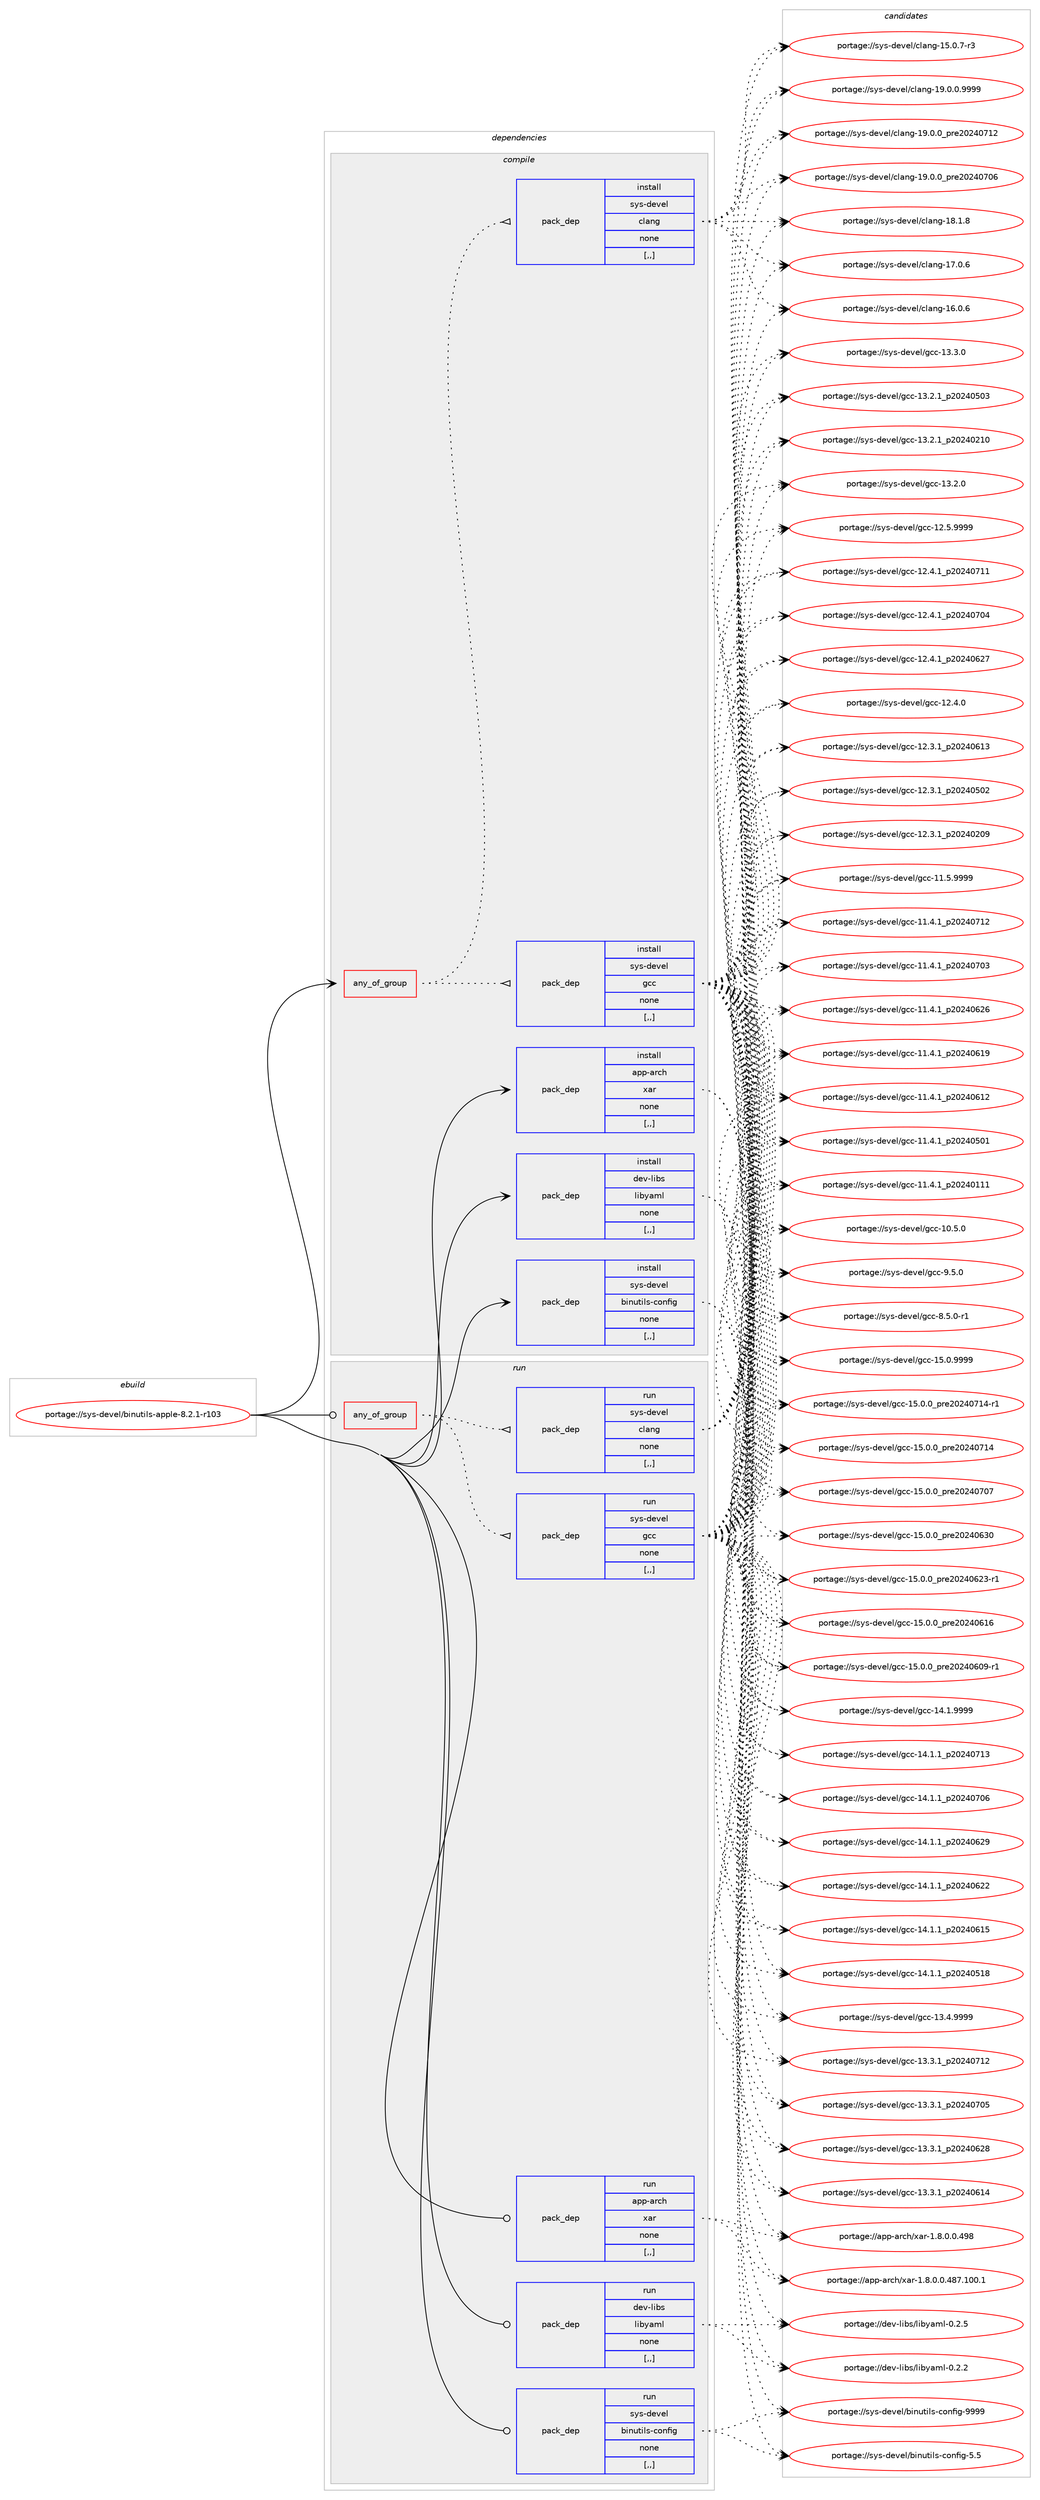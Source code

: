 digraph prolog {

# *************
# Graph options
# *************

newrank=true;
concentrate=true;
compound=true;
graph [rankdir=LR,fontname=Helvetica,fontsize=10,ranksep=1.5];#, ranksep=2.5, nodesep=0.2];
edge  [arrowhead=vee];
node  [fontname=Helvetica,fontsize=10];

# **********
# The ebuild
# **********

subgraph cluster_leftcol {
color=gray;
rank=same;
label=<<i>ebuild</i>>;
id [label="portage://sys-devel/binutils-apple-8.2.1-r103", color=red, width=4, href="../sys-devel/binutils-apple-8.2.1-r103.svg"];
}

# ****************
# The dependencies
# ****************

subgraph cluster_midcol {
color=gray;
label=<<i>dependencies</i>>;
subgraph cluster_compile {
fillcolor="#eeeeee";
style=filled;
label=<<i>compile</i>>;
subgraph any2722 {
dependency429302 [label=<<TABLE BORDER="0" CELLBORDER="1" CELLSPACING="0" CELLPADDING="4"><TR><TD CELLPADDING="10">any_of_group</TD></TR></TABLE>>, shape=none, color=red];subgraph pack312232 {
dependency429303 [label=<<TABLE BORDER="0" CELLBORDER="1" CELLSPACING="0" CELLPADDING="4" WIDTH="220"><TR><TD ROWSPAN="6" CELLPADDING="30">pack_dep</TD></TR><TR><TD WIDTH="110">install</TD></TR><TR><TD>sys-devel</TD></TR><TR><TD>gcc</TD></TR><TR><TD>none</TD></TR><TR><TD>[,,]</TD></TR></TABLE>>, shape=none, color=blue];
}
dependency429302:e -> dependency429303:w [weight=20,style="dotted",arrowhead="oinv"];
subgraph pack312233 {
dependency429304 [label=<<TABLE BORDER="0" CELLBORDER="1" CELLSPACING="0" CELLPADDING="4" WIDTH="220"><TR><TD ROWSPAN="6" CELLPADDING="30">pack_dep</TD></TR><TR><TD WIDTH="110">install</TD></TR><TR><TD>sys-devel</TD></TR><TR><TD>clang</TD></TR><TR><TD>none</TD></TR><TR><TD>[,,]</TD></TR></TABLE>>, shape=none, color=blue];
}
dependency429302:e -> dependency429304:w [weight=20,style="dotted",arrowhead="oinv"];
}
id:e -> dependency429302:w [weight=20,style="solid",arrowhead="vee"];
subgraph pack312234 {
dependency429305 [label=<<TABLE BORDER="0" CELLBORDER="1" CELLSPACING="0" CELLPADDING="4" WIDTH="220"><TR><TD ROWSPAN="6" CELLPADDING="30">pack_dep</TD></TR><TR><TD WIDTH="110">install</TD></TR><TR><TD>app-arch</TD></TR><TR><TD>xar</TD></TR><TR><TD>none</TD></TR><TR><TD>[,,]</TD></TR></TABLE>>, shape=none, color=blue];
}
id:e -> dependency429305:w [weight=20,style="solid",arrowhead="vee"];
subgraph pack312235 {
dependency429306 [label=<<TABLE BORDER="0" CELLBORDER="1" CELLSPACING="0" CELLPADDING="4" WIDTH="220"><TR><TD ROWSPAN="6" CELLPADDING="30">pack_dep</TD></TR><TR><TD WIDTH="110">install</TD></TR><TR><TD>dev-libs</TD></TR><TR><TD>libyaml</TD></TR><TR><TD>none</TD></TR><TR><TD>[,,]</TD></TR></TABLE>>, shape=none, color=blue];
}
id:e -> dependency429306:w [weight=20,style="solid",arrowhead="vee"];
subgraph pack312236 {
dependency429307 [label=<<TABLE BORDER="0" CELLBORDER="1" CELLSPACING="0" CELLPADDING="4" WIDTH="220"><TR><TD ROWSPAN="6" CELLPADDING="30">pack_dep</TD></TR><TR><TD WIDTH="110">install</TD></TR><TR><TD>sys-devel</TD></TR><TR><TD>binutils-config</TD></TR><TR><TD>none</TD></TR><TR><TD>[,,]</TD></TR></TABLE>>, shape=none, color=blue];
}
id:e -> dependency429307:w [weight=20,style="solid",arrowhead="vee"];
}
subgraph cluster_compileandrun {
fillcolor="#eeeeee";
style=filled;
label=<<i>compile and run</i>>;
}
subgraph cluster_run {
fillcolor="#eeeeee";
style=filled;
label=<<i>run</i>>;
subgraph any2723 {
dependency429308 [label=<<TABLE BORDER="0" CELLBORDER="1" CELLSPACING="0" CELLPADDING="4"><TR><TD CELLPADDING="10">any_of_group</TD></TR></TABLE>>, shape=none, color=red];subgraph pack312237 {
dependency429309 [label=<<TABLE BORDER="0" CELLBORDER="1" CELLSPACING="0" CELLPADDING="4" WIDTH="220"><TR><TD ROWSPAN="6" CELLPADDING="30">pack_dep</TD></TR><TR><TD WIDTH="110">run</TD></TR><TR><TD>sys-devel</TD></TR><TR><TD>gcc</TD></TR><TR><TD>none</TD></TR><TR><TD>[,,]</TD></TR></TABLE>>, shape=none, color=blue];
}
dependency429308:e -> dependency429309:w [weight=20,style="dotted",arrowhead="oinv"];
subgraph pack312238 {
dependency429310 [label=<<TABLE BORDER="0" CELLBORDER="1" CELLSPACING="0" CELLPADDING="4" WIDTH="220"><TR><TD ROWSPAN="6" CELLPADDING="30">pack_dep</TD></TR><TR><TD WIDTH="110">run</TD></TR><TR><TD>sys-devel</TD></TR><TR><TD>clang</TD></TR><TR><TD>none</TD></TR><TR><TD>[,,]</TD></TR></TABLE>>, shape=none, color=blue];
}
dependency429308:e -> dependency429310:w [weight=20,style="dotted",arrowhead="oinv"];
}
id:e -> dependency429308:w [weight=20,style="solid",arrowhead="odot"];
subgraph pack312239 {
dependency429311 [label=<<TABLE BORDER="0" CELLBORDER="1" CELLSPACING="0" CELLPADDING="4" WIDTH="220"><TR><TD ROWSPAN="6" CELLPADDING="30">pack_dep</TD></TR><TR><TD WIDTH="110">run</TD></TR><TR><TD>app-arch</TD></TR><TR><TD>xar</TD></TR><TR><TD>none</TD></TR><TR><TD>[,,]</TD></TR></TABLE>>, shape=none, color=blue];
}
id:e -> dependency429311:w [weight=20,style="solid",arrowhead="odot"];
subgraph pack312240 {
dependency429312 [label=<<TABLE BORDER="0" CELLBORDER="1" CELLSPACING="0" CELLPADDING="4" WIDTH="220"><TR><TD ROWSPAN="6" CELLPADDING="30">pack_dep</TD></TR><TR><TD WIDTH="110">run</TD></TR><TR><TD>dev-libs</TD></TR><TR><TD>libyaml</TD></TR><TR><TD>none</TD></TR><TR><TD>[,,]</TD></TR></TABLE>>, shape=none, color=blue];
}
id:e -> dependency429312:w [weight=20,style="solid",arrowhead="odot"];
subgraph pack312241 {
dependency429313 [label=<<TABLE BORDER="0" CELLBORDER="1" CELLSPACING="0" CELLPADDING="4" WIDTH="220"><TR><TD ROWSPAN="6" CELLPADDING="30">pack_dep</TD></TR><TR><TD WIDTH="110">run</TD></TR><TR><TD>sys-devel</TD></TR><TR><TD>binutils-config</TD></TR><TR><TD>none</TD></TR><TR><TD>[,,]</TD></TR></TABLE>>, shape=none, color=blue];
}
id:e -> dependency429313:w [weight=20,style="solid",arrowhead="odot"];
}
}

# **************
# The candidates
# **************

subgraph cluster_choices {
rank=same;
color=gray;
label=<<i>candidates</i>>;

subgraph choice312232 {
color=black;
nodesep=1;
choice1151211154510010111810110847103999945495346484657575757 [label="portage://sys-devel/gcc-15.0.9999", color=red, width=4,href="../sys-devel/gcc-15.0.9999.svg"];
choice11512111545100101118101108471039999454953464846489511211410150485052485549524511449 [label="portage://sys-devel/gcc-15.0.0_pre20240714-r1", color=red, width=4,href="../sys-devel/gcc-15.0.0_pre20240714-r1.svg"];
choice1151211154510010111810110847103999945495346484648951121141015048505248554952 [label="portage://sys-devel/gcc-15.0.0_pre20240714", color=red, width=4,href="../sys-devel/gcc-15.0.0_pre20240714.svg"];
choice1151211154510010111810110847103999945495346484648951121141015048505248554855 [label="portage://sys-devel/gcc-15.0.0_pre20240707", color=red, width=4,href="../sys-devel/gcc-15.0.0_pre20240707.svg"];
choice1151211154510010111810110847103999945495346484648951121141015048505248545148 [label="portage://sys-devel/gcc-15.0.0_pre20240630", color=red, width=4,href="../sys-devel/gcc-15.0.0_pre20240630.svg"];
choice11512111545100101118101108471039999454953464846489511211410150485052485450514511449 [label="portage://sys-devel/gcc-15.0.0_pre20240623-r1", color=red, width=4,href="../sys-devel/gcc-15.0.0_pre20240623-r1.svg"];
choice1151211154510010111810110847103999945495346484648951121141015048505248544954 [label="portage://sys-devel/gcc-15.0.0_pre20240616", color=red, width=4,href="../sys-devel/gcc-15.0.0_pre20240616.svg"];
choice11512111545100101118101108471039999454953464846489511211410150485052485448574511449 [label="portage://sys-devel/gcc-15.0.0_pre20240609-r1", color=red, width=4,href="../sys-devel/gcc-15.0.0_pre20240609-r1.svg"];
choice1151211154510010111810110847103999945495246494657575757 [label="portage://sys-devel/gcc-14.1.9999", color=red, width=4,href="../sys-devel/gcc-14.1.9999.svg"];
choice1151211154510010111810110847103999945495246494649951125048505248554951 [label="portage://sys-devel/gcc-14.1.1_p20240713", color=red, width=4,href="../sys-devel/gcc-14.1.1_p20240713.svg"];
choice1151211154510010111810110847103999945495246494649951125048505248554854 [label="portage://sys-devel/gcc-14.1.1_p20240706", color=red, width=4,href="../sys-devel/gcc-14.1.1_p20240706.svg"];
choice1151211154510010111810110847103999945495246494649951125048505248545057 [label="portage://sys-devel/gcc-14.1.1_p20240629", color=red, width=4,href="../sys-devel/gcc-14.1.1_p20240629.svg"];
choice1151211154510010111810110847103999945495246494649951125048505248545050 [label="portage://sys-devel/gcc-14.1.1_p20240622", color=red, width=4,href="../sys-devel/gcc-14.1.1_p20240622.svg"];
choice1151211154510010111810110847103999945495246494649951125048505248544953 [label="portage://sys-devel/gcc-14.1.1_p20240615", color=red, width=4,href="../sys-devel/gcc-14.1.1_p20240615.svg"];
choice1151211154510010111810110847103999945495246494649951125048505248534956 [label="portage://sys-devel/gcc-14.1.1_p20240518", color=red, width=4,href="../sys-devel/gcc-14.1.1_p20240518.svg"];
choice1151211154510010111810110847103999945495146524657575757 [label="portage://sys-devel/gcc-13.4.9999", color=red, width=4,href="../sys-devel/gcc-13.4.9999.svg"];
choice1151211154510010111810110847103999945495146514649951125048505248554950 [label="portage://sys-devel/gcc-13.3.1_p20240712", color=red, width=4,href="../sys-devel/gcc-13.3.1_p20240712.svg"];
choice1151211154510010111810110847103999945495146514649951125048505248554853 [label="portage://sys-devel/gcc-13.3.1_p20240705", color=red, width=4,href="../sys-devel/gcc-13.3.1_p20240705.svg"];
choice1151211154510010111810110847103999945495146514649951125048505248545056 [label="portage://sys-devel/gcc-13.3.1_p20240628", color=red, width=4,href="../sys-devel/gcc-13.3.1_p20240628.svg"];
choice1151211154510010111810110847103999945495146514649951125048505248544952 [label="portage://sys-devel/gcc-13.3.1_p20240614", color=red, width=4,href="../sys-devel/gcc-13.3.1_p20240614.svg"];
choice1151211154510010111810110847103999945495146514648 [label="portage://sys-devel/gcc-13.3.0", color=red, width=4,href="../sys-devel/gcc-13.3.0.svg"];
choice1151211154510010111810110847103999945495146504649951125048505248534851 [label="portage://sys-devel/gcc-13.2.1_p20240503", color=red, width=4,href="../sys-devel/gcc-13.2.1_p20240503.svg"];
choice1151211154510010111810110847103999945495146504649951125048505248504948 [label="portage://sys-devel/gcc-13.2.1_p20240210", color=red, width=4,href="../sys-devel/gcc-13.2.1_p20240210.svg"];
choice1151211154510010111810110847103999945495146504648 [label="portage://sys-devel/gcc-13.2.0", color=red, width=4,href="../sys-devel/gcc-13.2.0.svg"];
choice1151211154510010111810110847103999945495046534657575757 [label="portage://sys-devel/gcc-12.5.9999", color=red, width=4,href="../sys-devel/gcc-12.5.9999.svg"];
choice1151211154510010111810110847103999945495046524649951125048505248554949 [label="portage://sys-devel/gcc-12.4.1_p20240711", color=red, width=4,href="../sys-devel/gcc-12.4.1_p20240711.svg"];
choice1151211154510010111810110847103999945495046524649951125048505248554852 [label="portage://sys-devel/gcc-12.4.1_p20240704", color=red, width=4,href="../sys-devel/gcc-12.4.1_p20240704.svg"];
choice1151211154510010111810110847103999945495046524649951125048505248545055 [label="portage://sys-devel/gcc-12.4.1_p20240627", color=red, width=4,href="../sys-devel/gcc-12.4.1_p20240627.svg"];
choice1151211154510010111810110847103999945495046524648 [label="portage://sys-devel/gcc-12.4.0", color=red, width=4,href="../sys-devel/gcc-12.4.0.svg"];
choice1151211154510010111810110847103999945495046514649951125048505248544951 [label="portage://sys-devel/gcc-12.3.1_p20240613", color=red, width=4,href="../sys-devel/gcc-12.3.1_p20240613.svg"];
choice1151211154510010111810110847103999945495046514649951125048505248534850 [label="portage://sys-devel/gcc-12.3.1_p20240502", color=red, width=4,href="../sys-devel/gcc-12.3.1_p20240502.svg"];
choice1151211154510010111810110847103999945495046514649951125048505248504857 [label="portage://sys-devel/gcc-12.3.1_p20240209", color=red, width=4,href="../sys-devel/gcc-12.3.1_p20240209.svg"];
choice1151211154510010111810110847103999945494946534657575757 [label="portage://sys-devel/gcc-11.5.9999", color=red, width=4,href="../sys-devel/gcc-11.5.9999.svg"];
choice1151211154510010111810110847103999945494946524649951125048505248554950 [label="portage://sys-devel/gcc-11.4.1_p20240712", color=red, width=4,href="../sys-devel/gcc-11.4.1_p20240712.svg"];
choice1151211154510010111810110847103999945494946524649951125048505248554851 [label="portage://sys-devel/gcc-11.4.1_p20240703", color=red, width=4,href="../sys-devel/gcc-11.4.1_p20240703.svg"];
choice1151211154510010111810110847103999945494946524649951125048505248545054 [label="portage://sys-devel/gcc-11.4.1_p20240626", color=red, width=4,href="../sys-devel/gcc-11.4.1_p20240626.svg"];
choice1151211154510010111810110847103999945494946524649951125048505248544957 [label="portage://sys-devel/gcc-11.4.1_p20240619", color=red, width=4,href="../sys-devel/gcc-11.4.1_p20240619.svg"];
choice1151211154510010111810110847103999945494946524649951125048505248544950 [label="portage://sys-devel/gcc-11.4.1_p20240612", color=red, width=4,href="../sys-devel/gcc-11.4.1_p20240612.svg"];
choice1151211154510010111810110847103999945494946524649951125048505248534849 [label="portage://sys-devel/gcc-11.4.1_p20240501", color=red, width=4,href="../sys-devel/gcc-11.4.1_p20240501.svg"];
choice1151211154510010111810110847103999945494946524649951125048505248494949 [label="portage://sys-devel/gcc-11.4.1_p20240111", color=red, width=4,href="../sys-devel/gcc-11.4.1_p20240111.svg"];
choice1151211154510010111810110847103999945494846534648 [label="portage://sys-devel/gcc-10.5.0", color=red, width=4,href="../sys-devel/gcc-10.5.0.svg"];
choice11512111545100101118101108471039999455746534648 [label="portage://sys-devel/gcc-9.5.0", color=red, width=4,href="../sys-devel/gcc-9.5.0.svg"];
choice115121115451001011181011084710399994556465346484511449 [label="portage://sys-devel/gcc-8.5.0-r1", color=red, width=4,href="../sys-devel/gcc-8.5.0-r1.svg"];
dependency429303:e -> choice1151211154510010111810110847103999945495346484657575757:w [style=dotted,weight="100"];
dependency429303:e -> choice11512111545100101118101108471039999454953464846489511211410150485052485549524511449:w [style=dotted,weight="100"];
dependency429303:e -> choice1151211154510010111810110847103999945495346484648951121141015048505248554952:w [style=dotted,weight="100"];
dependency429303:e -> choice1151211154510010111810110847103999945495346484648951121141015048505248554855:w [style=dotted,weight="100"];
dependency429303:e -> choice1151211154510010111810110847103999945495346484648951121141015048505248545148:w [style=dotted,weight="100"];
dependency429303:e -> choice11512111545100101118101108471039999454953464846489511211410150485052485450514511449:w [style=dotted,weight="100"];
dependency429303:e -> choice1151211154510010111810110847103999945495346484648951121141015048505248544954:w [style=dotted,weight="100"];
dependency429303:e -> choice11512111545100101118101108471039999454953464846489511211410150485052485448574511449:w [style=dotted,weight="100"];
dependency429303:e -> choice1151211154510010111810110847103999945495246494657575757:w [style=dotted,weight="100"];
dependency429303:e -> choice1151211154510010111810110847103999945495246494649951125048505248554951:w [style=dotted,weight="100"];
dependency429303:e -> choice1151211154510010111810110847103999945495246494649951125048505248554854:w [style=dotted,weight="100"];
dependency429303:e -> choice1151211154510010111810110847103999945495246494649951125048505248545057:w [style=dotted,weight="100"];
dependency429303:e -> choice1151211154510010111810110847103999945495246494649951125048505248545050:w [style=dotted,weight="100"];
dependency429303:e -> choice1151211154510010111810110847103999945495246494649951125048505248544953:w [style=dotted,weight="100"];
dependency429303:e -> choice1151211154510010111810110847103999945495246494649951125048505248534956:w [style=dotted,weight="100"];
dependency429303:e -> choice1151211154510010111810110847103999945495146524657575757:w [style=dotted,weight="100"];
dependency429303:e -> choice1151211154510010111810110847103999945495146514649951125048505248554950:w [style=dotted,weight="100"];
dependency429303:e -> choice1151211154510010111810110847103999945495146514649951125048505248554853:w [style=dotted,weight="100"];
dependency429303:e -> choice1151211154510010111810110847103999945495146514649951125048505248545056:w [style=dotted,weight="100"];
dependency429303:e -> choice1151211154510010111810110847103999945495146514649951125048505248544952:w [style=dotted,weight="100"];
dependency429303:e -> choice1151211154510010111810110847103999945495146514648:w [style=dotted,weight="100"];
dependency429303:e -> choice1151211154510010111810110847103999945495146504649951125048505248534851:w [style=dotted,weight="100"];
dependency429303:e -> choice1151211154510010111810110847103999945495146504649951125048505248504948:w [style=dotted,weight="100"];
dependency429303:e -> choice1151211154510010111810110847103999945495146504648:w [style=dotted,weight="100"];
dependency429303:e -> choice1151211154510010111810110847103999945495046534657575757:w [style=dotted,weight="100"];
dependency429303:e -> choice1151211154510010111810110847103999945495046524649951125048505248554949:w [style=dotted,weight="100"];
dependency429303:e -> choice1151211154510010111810110847103999945495046524649951125048505248554852:w [style=dotted,weight="100"];
dependency429303:e -> choice1151211154510010111810110847103999945495046524649951125048505248545055:w [style=dotted,weight="100"];
dependency429303:e -> choice1151211154510010111810110847103999945495046524648:w [style=dotted,weight="100"];
dependency429303:e -> choice1151211154510010111810110847103999945495046514649951125048505248544951:w [style=dotted,weight="100"];
dependency429303:e -> choice1151211154510010111810110847103999945495046514649951125048505248534850:w [style=dotted,weight="100"];
dependency429303:e -> choice1151211154510010111810110847103999945495046514649951125048505248504857:w [style=dotted,weight="100"];
dependency429303:e -> choice1151211154510010111810110847103999945494946534657575757:w [style=dotted,weight="100"];
dependency429303:e -> choice1151211154510010111810110847103999945494946524649951125048505248554950:w [style=dotted,weight="100"];
dependency429303:e -> choice1151211154510010111810110847103999945494946524649951125048505248554851:w [style=dotted,weight="100"];
dependency429303:e -> choice1151211154510010111810110847103999945494946524649951125048505248545054:w [style=dotted,weight="100"];
dependency429303:e -> choice1151211154510010111810110847103999945494946524649951125048505248544957:w [style=dotted,weight="100"];
dependency429303:e -> choice1151211154510010111810110847103999945494946524649951125048505248544950:w [style=dotted,weight="100"];
dependency429303:e -> choice1151211154510010111810110847103999945494946524649951125048505248534849:w [style=dotted,weight="100"];
dependency429303:e -> choice1151211154510010111810110847103999945494946524649951125048505248494949:w [style=dotted,weight="100"];
dependency429303:e -> choice1151211154510010111810110847103999945494846534648:w [style=dotted,weight="100"];
dependency429303:e -> choice11512111545100101118101108471039999455746534648:w [style=dotted,weight="100"];
dependency429303:e -> choice115121115451001011181011084710399994556465346484511449:w [style=dotted,weight="100"];
}
subgraph choice312233 {
color=black;
nodesep=1;
choice11512111545100101118101108479910897110103454957464846484657575757 [label="portage://sys-devel/clang-19.0.0.9999", color=red, width=4,href="../sys-devel/clang-19.0.0.9999.svg"];
choice1151211154510010111810110847991089711010345495746484648951121141015048505248554950 [label="portage://sys-devel/clang-19.0.0_pre20240712", color=red, width=4,href="../sys-devel/clang-19.0.0_pre20240712.svg"];
choice1151211154510010111810110847991089711010345495746484648951121141015048505248554854 [label="portage://sys-devel/clang-19.0.0_pre20240706", color=red, width=4,href="../sys-devel/clang-19.0.0_pre20240706.svg"];
choice1151211154510010111810110847991089711010345495646494656 [label="portage://sys-devel/clang-18.1.8", color=red, width=4,href="../sys-devel/clang-18.1.8.svg"];
choice1151211154510010111810110847991089711010345495546484654 [label="portage://sys-devel/clang-17.0.6", color=red, width=4,href="../sys-devel/clang-17.0.6.svg"];
choice1151211154510010111810110847991089711010345495446484654 [label="portage://sys-devel/clang-16.0.6", color=red, width=4,href="../sys-devel/clang-16.0.6.svg"];
choice11512111545100101118101108479910897110103454953464846554511451 [label="portage://sys-devel/clang-15.0.7-r3", color=red, width=4,href="../sys-devel/clang-15.0.7-r3.svg"];
dependency429304:e -> choice11512111545100101118101108479910897110103454957464846484657575757:w [style=dotted,weight="100"];
dependency429304:e -> choice1151211154510010111810110847991089711010345495746484648951121141015048505248554950:w [style=dotted,weight="100"];
dependency429304:e -> choice1151211154510010111810110847991089711010345495746484648951121141015048505248554854:w [style=dotted,weight="100"];
dependency429304:e -> choice1151211154510010111810110847991089711010345495646494656:w [style=dotted,weight="100"];
dependency429304:e -> choice1151211154510010111810110847991089711010345495546484654:w [style=dotted,weight="100"];
dependency429304:e -> choice1151211154510010111810110847991089711010345495446484654:w [style=dotted,weight="100"];
dependency429304:e -> choice11512111545100101118101108479910897110103454953464846554511451:w [style=dotted,weight="100"];
}
subgraph choice312234 {
color=black;
nodesep=1;
choice971121124597114991044712097114454946564648464846525756 [label="portage://app-arch/xar-1.8.0.0.498", color=red, width=4,href="../app-arch/xar-1.8.0.0.498.svg"];
choice971121124597114991044712097114454946564648464846525655464948484649 [label="portage://app-arch/xar-1.8.0.0.487.100.1", color=red, width=4,href="../app-arch/xar-1.8.0.0.487.100.1.svg"];
dependency429305:e -> choice971121124597114991044712097114454946564648464846525756:w [style=dotted,weight="100"];
dependency429305:e -> choice971121124597114991044712097114454946564648464846525655464948484649:w [style=dotted,weight="100"];
}
subgraph choice312235 {
color=black;
nodesep=1;
choice1001011184510810598115471081059812197109108454846504653 [label="portage://dev-libs/libyaml-0.2.5", color=red, width=4,href="../dev-libs/libyaml-0.2.5.svg"];
choice1001011184510810598115471081059812197109108454846504650 [label="portage://dev-libs/libyaml-0.2.2", color=red, width=4,href="../dev-libs/libyaml-0.2.2.svg"];
dependency429306:e -> choice1001011184510810598115471081059812197109108454846504653:w [style=dotted,weight="100"];
dependency429306:e -> choice1001011184510810598115471081059812197109108454846504650:w [style=dotted,weight="100"];
}
subgraph choice312236 {
color=black;
nodesep=1;
choice11512111545100101118101108479810511011711610510811545991111101021051034557575757 [label="portage://sys-devel/binutils-config-9999", color=red, width=4,href="../sys-devel/binutils-config-9999.svg"];
choice115121115451001011181011084798105110117116105108115459911111010210510345534653 [label="portage://sys-devel/binutils-config-5.5", color=red, width=4,href="../sys-devel/binutils-config-5.5.svg"];
dependency429307:e -> choice11512111545100101118101108479810511011711610510811545991111101021051034557575757:w [style=dotted,weight="100"];
dependency429307:e -> choice115121115451001011181011084798105110117116105108115459911111010210510345534653:w [style=dotted,weight="100"];
}
subgraph choice312237 {
color=black;
nodesep=1;
choice1151211154510010111810110847103999945495346484657575757 [label="portage://sys-devel/gcc-15.0.9999", color=red, width=4,href="../sys-devel/gcc-15.0.9999.svg"];
choice11512111545100101118101108471039999454953464846489511211410150485052485549524511449 [label="portage://sys-devel/gcc-15.0.0_pre20240714-r1", color=red, width=4,href="../sys-devel/gcc-15.0.0_pre20240714-r1.svg"];
choice1151211154510010111810110847103999945495346484648951121141015048505248554952 [label="portage://sys-devel/gcc-15.0.0_pre20240714", color=red, width=4,href="../sys-devel/gcc-15.0.0_pre20240714.svg"];
choice1151211154510010111810110847103999945495346484648951121141015048505248554855 [label="portage://sys-devel/gcc-15.0.0_pre20240707", color=red, width=4,href="../sys-devel/gcc-15.0.0_pre20240707.svg"];
choice1151211154510010111810110847103999945495346484648951121141015048505248545148 [label="portage://sys-devel/gcc-15.0.0_pre20240630", color=red, width=4,href="../sys-devel/gcc-15.0.0_pre20240630.svg"];
choice11512111545100101118101108471039999454953464846489511211410150485052485450514511449 [label="portage://sys-devel/gcc-15.0.0_pre20240623-r1", color=red, width=4,href="../sys-devel/gcc-15.0.0_pre20240623-r1.svg"];
choice1151211154510010111810110847103999945495346484648951121141015048505248544954 [label="portage://sys-devel/gcc-15.0.0_pre20240616", color=red, width=4,href="../sys-devel/gcc-15.0.0_pre20240616.svg"];
choice11512111545100101118101108471039999454953464846489511211410150485052485448574511449 [label="portage://sys-devel/gcc-15.0.0_pre20240609-r1", color=red, width=4,href="../sys-devel/gcc-15.0.0_pre20240609-r1.svg"];
choice1151211154510010111810110847103999945495246494657575757 [label="portage://sys-devel/gcc-14.1.9999", color=red, width=4,href="../sys-devel/gcc-14.1.9999.svg"];
choice1151211154510010111810110847103999945495246494649951125048505248554951 [label="portage://sys-devel/gcc-14.1.1_p20240713", color=red, width=4,href="../sys-devel/gcc-14.1.1_p20240713.svg"];
choice1151211154510010111810110847103999945495246494649951125048505248554854 [label="portage://sys-devel/gcc-14.1.1_p20240706", color=red, width=4,href="../sys-devel/gcc-14.1.1_p20240706.svg"];
choice1151211154510010111810110847103999945495246494649951125048505248545057 [label="portage://sys-devel/gcc-14.1.1_p20240629", color=red, width=4,href="../sys-devel/gcc-14.1.1_p20240629.svg"];
choice1151211154510010111810110847103999945495246494649951125048505248545050 [label="portage://sys-devel/gcc-14.1.1_p20240622", color=red, width=4,href="../sys-devel/gcc-14.1.1_p20240622.svg"];
choice1151211154510010111810110847103999945495246494649951125048505248544953 [label="portage://sys-devel/gcc-14.1.1_p20240615", color=red, width=4,href="../sys-devel/gcc-14.1.1_p20240615.svg"];
choice1151211154510010111810110847103999945495246494649951125048505248534956 [label="portage://sys-devel/gcc-14.1.1_p20240518", color=red, width=4,href="../sys-devel/gcc-14.1.1_p20240518.svg"];
choice1151211154510010111810110847103999945495146524657575757 [label="portage://sys-devel/gcc-13.4.9999", color=red, width=4,href="../sys-devel/gcc-13.4.9999.svg"];
choice1151211154510010111810110847103999945495146514649951125048505248554950 [label="portage://sys-devel/gcc-13.3.1_p20240712", color=red, width=4,href="../sys-devel/gcc-13.3.1_p20240712.svg"];
choice1151211154510010111810110847103999945495146514649951125048505248554853 [label="portage://sys-devel/gcc-13.3.1_p20240705", color=red, width=4,href="../sys-devel/gcc-13.3.1_p20240705.svg"];
choice1151211154510010111810110847103999945495146514649951125048505248545056 [label="portage://sys-devel/gcc-13.3.1_p20240628", color=red, width=4,href="../sys-devel/gcc-13.3.1_p20240628.svg"];
choice1151211154510010111810110847103999945495146514649951125048505248544952 [label="portage://sys-devel/gcc-13.3.1_p20240614", color=red, width=4,href="../sys-devel/gcc-13.3.1_p20240614.svg"];
choice1151211154510010111810110847103999945495146514648 [label="portage://sys-devel/gcc-13.3.0", color=red, width=4,href="../sys-devel/gcc-13.3.0.svg"];
choice1151211154510010111810110847103999945495146504649951125048505248534851 [label="portage://sys-devel/gcc-13.2.1_p20240503", color=red, width=4,href="../sys-devel/gcc-13.2.1_p20240503.svg"];
choice1151211154510010111810110847103999945495146504649951125048505248504948 [label="portage://sys-devel/gcc-13.2.1_p20240210", color=red, width=4,href="../sys-devel/gcc-13.2.1_p20240210.svg"];
choice1151211154510010111810110847103999945495146504648 [label="portage://sys-devel/gcc-13.2.0", color=red, width=4,href="../sys-devel/gcc-13.2.0.svg"];
choice1151211154510010111810110847103999945495046534657575757 [label="portage://sys-devel/gcc-12.5.9999", color=red, width=4,href="../sys-devel/gcc-12.5.9999.svg"];
choice1151211154510010111810110847103999945495046524649951125048505248554949 [label="portage://sys-devel/gcc-12.4.1_p20240711", color=red, width=4,href="../sys-devel/gcc-12.4.1_p20240711.svg"];
choice1151211154510010111810110847103999945495046524649951125048505248554852 [label="portage://sys-devel/gcc-12.4.1_p20240704", color=red, width=4,href="../sys-devel/gcc-12.4.1_p20240704.svg"];
choice1151211154510010111810110847103999945495046524649951125048505248545055 [label="portage://sys-devel/gcc-12.4.1_p20240627", color=red, width=4,href="../sys-devel/gcc-12.4.1_p20240627.svg"];
choice1151211154510010111810110847103999945495046524648 [label="portage://sys-devel/gcc-12.4.0", color=red, width=4,href="../sys-devel/gcc-12.4.0.svg"];
choice1151211154510010111810110847103999945495046514649951125048505248544951 [label="portage://sys-devel/gcc-12.3.1_p20240613", color=red, width=4,href="../sys-devel/gcc-12.3.1_p20240613.svg"];
choice1151211154510010111810110847103999945495046514649951125048505248534850 [label="portage://sys-devel/gcc-12.3.1_p20240502", color=red, width=4,href="../sys-devel/gcc-12.3.1_p20240502.svg"];
choice1151211154510010111810110847103999945495046514649951125048505248504857 [label="portage://sys-devel/gcc-12.3.1_p20240209", color=red, width=4,href="../sys-devel/gcc-12.3.1_p20240209.svg"];
choice1151211154510010111810110847103999945494946534657575757 [label="portage://sys-devel/gcc-11.5.9999", color=red, width=4,href="../sys-devel/gcc-11.5.9999.svg"];
choice1151211154510010111810110847103999945494946524649951125048505248554950 [label="portage://sys-devel/gcc-11.4.1_p20240712", color=red, width=4,href="../sys-devel/gcc-11.4.1_p20240712.svg"];
choice1151211154510010111810110847103999945494946524649951125048505248554851 [label="portage://sys-devel/gcc-11.4.1_p20240703", color=red, width=4,href="../sys-devel/gcc-11.4.1_p20240703.svg"];
choice1151211154510010111810110847103999945494946524649951125048505248545054 [label="portage://sys-devel/gcc-11.4.1_p20240626", color=red, width=4,href="../sys-devel/gcc-11.4.1_p20240626.svg"];
choice1151211154510010111810110847103999945494946524649951125048505248544957 [label="portage://sys-devel/gcc-11.4.1_p20240619", color=red, width=4,href="../sys-devel/gcc-11.4.1_p20240619.svg"];
choice1151211154510010111810110847103999945494946524649951125048505248544950 [label="portage://sys-devel/gcc-11.4.1_p20240612", color=red, width=4,href="../sys-devel/gcc-11.4.1_p20240612.svg"];
choice1151211154510010111810110847103999945494946524649951125048505248534849 [label="portage://sys-devel/gcc-11.4.1_p20240501", color=red, width=4,href="../sys-devel/gcc-11.4.1_p20240501.svg"];
choice1151211154510010111810110847103999945494946524649951125048505248494949 [label="portage://sys-devel/gcc-11.4.1_p20240111", color=red, width=4,href="../sys-devel/gcc-11.4.1_p20240111.svg"];
choice1151211154510010111810110847103999945494846534648 [label="portage://sys-devel/gcc-10.5.0", color=red, width=4,href="../sys-devel/gcc-10.5.0.svg"];
choice11512111545100101118101108471039999455746534648 [label="portage://sys-devel/gcc-9.5.0", color=red, width=4,href="../sys-devel/gcc-9.5.0.svg"];
choice115121115451001011181011084710399994556465346484511449 [label="portage://sys-devel/gcc-8.5.0-r1", color=red, width=4,href="../sys-devel/gcc-8.5.0-r1.svg"];
dependency429309:e -> choice1151211154510010111810110847103999945495346484657575757:w [style=dotted,weight="100"];
dependency429309:e -> choice11512111545100101118101108471039999454953464846489511211410150485052485549524511449:w [style=dotted,weight="100"];
dependency429309:e -> choice1151211154510010111810110847103999945495346484648951121141015048505248554952:w [style=dotted,weight="100"];
dependency429309:e -> choice1151211154510010111810110847103999945495346484648951121141015048505248554855:w [style=dotted,weight="100"];
dependency429309:e -> choice1151211154510010111810110847103999945495346484648951121141015048505248545148:w [style=dotted,weight="100"];
dependency429309:e -> choice11512111545100101118101108471039999454953464846489511211410150485052485450514511449:w [style=dotted,weight="100"];
dependency429309:e -> choice1151211154510010111810110847103999945495346484648951121141015048505248544954:w [style=dotted,weight="100"];
dependency429309:e -> choice11512111545100101118101108471039999454953464846489511211410150485052485448574511449:w [style=dotted,weight="100"];
dependency429309:e -> choice1151211154510010111810110847103999945495246494657575757:w [style=dotted,weight="100"];
dependency429309:e -> choice1151211154510010111810110847103999945495246494649951125048505248554951:w [style=dotted,weight="100"];
dependency429309:e -> choice1151211154510010111810110847103999945495246494649951125048505248554854:w [style=dotted,weight="100"];
dependency429309:e -> choice1151211154510010111810110847103999945495246494649951125048505248545057:w [style=dotted,weight="100"];
dependency429309:e -> choice1151211154510010111810110847103999945495246494649951125048505248545050:w [style=dotted,weight="100"];
dependency429309:e -> choice1151211154510010111810110847103999945495246494649951125048505248544953:w [style=dotted,weight="100"];
dependency429309:e -> choice1151211154510010111810110847103999945495246494649951125048505248534956:w [style=dotted,weight="100"];
dependency429309:e -> choice1151211154510010111810110847103999945495146524657575757:w [style=dotted,weight="100"];
dependency429309:e -> choice1151211154510010111810110847103999945495146514649951125048505248554950:w [style=dotted,weight="100"];
dependency429309:e -> choice1151211154510010111810110847103999945495146514649951125048505248554853:w [style=dotted,weight="100"];
dependency429309:e -> choice1151211154510010111810110847103999945495146514649951125048505248545056:w [style=dotted,weight="100"];
dependency429309:e -> choice1151211154510010111810110847103999945495146514649951125048505248544952:w [style=dotted,weight="100"];
dependency429309:e -> choice1151211154510010111810110847103999945495146514648:w [style=dotted,weight="100"];
dependency429309:e -> choice1151211154510010111810110847103999945495146504649951125048505248534851:w [style=dotted,weight="100"];
dependency429309:e -> choice1151211154510010111810110847103999945495146504649951125048505248504948:w [style=dotted,weight="100"];
dependency429309:e -> choice1151211154510010111810110847103999945495146504648:w [style=dotted,weight="100"];
dependency429309:e -> choice1151211154510010111810110847103999945495046534657575757:w [style=dotted,weight="100"];
dependency429309:e -> choice1151211154510010111810110847103999945495046524649951125048505248554949:w [style=dotted,weight="100"];
dependency429309:e -> choice1151211154510010111810110847103999945495046524649951125048505248554852:w [style=dotted,weight="100"];
dependency429309:e -> choice1151211154510010111810110847103999945495046524649951125048505248545055:w [style=dotted,weight="100"];
dependency429309:e -> choice1151211154510010111810110847103999945495046524648:w [style=dotted,weight="100"];
dependency429309:e -> choice1151211154510010111810110847103999945495046514649951125048505248544951:w [style=dotted,weight="100"];
dependency429309:e -> choice1151211154510010111810110847103999945495046514649951125048505248534850:w [style=dotted,weight="100"];
dependency429309:e -> choice1151211154510010111810110847103999945495046514649951125048505248504857:w [style=dotted,weight="100"];
dependency429309:e -> choice1151211154510010111810110847103999945494946534657575757:w [style=dotted,weight="100"];
dependency429309:e -> choice1151211154510010111810110847103999945494946524649951125048505248554950:w [style=dotted,weight="100"];
dependency429309:e -> choice1151211154510010111810110847103999945494946524649951125048505248554851:w [style=dotted,weight="100"];
dependency429309:e -> choice1151211154510010111810110847103999945494946524649951125048505248545054:w [style=dotted,weight="100"];
dependency429309:e -> choice1151211154510010111810110847103999945494946524649951125048505248544957:w [style=dotted,weight="100"];
dependency429309:e -> choice1151211154510010111810110847103999945494946524649951125048505248544950:w [style=dotted,weight="100"];
dependency429309:e -> choice1151211154510010111810110847103999945494946524649951125048505248534849:w [style=dotted,weight="100"];
dependency429309:e -> choice1151211154510010111810110847103999945494946524649951125048505248494949:w [style=dotted,weight="100"];
dependency429309:e -> choice1151211154510010111810110847103999945494846534648:w [style=dotted,weight="100"];
dependency429309:e -> choice11512111545100101118101108471039999455746534648:w [style=dotted,weight="100"];
dependency429309:e -> choice115121115451001011181011084710399994556465346484511449:w [style=dotted,weight="100"];
}
subgraph choice312238 {
color=black;
nodesep=1;
choice11512111545100101118101108479910897110103454957464846484657575757 [label="portage://sys-devel/clang-19.0.0.9999", color=red, width=4,href="../sys-devel/clang-19.0.0.9999.svg"];
choice1151211154510010111810110847991089711010345495746484648951121141015048505248554950 [label="portage://sys-devel/clang-19.0.0_pre20240712", color=red, width=4,href="../sys-devel/clang-19.0.0_pre20240712.svg"];
choice1151211154510010111810110847991089711010345495746484648951121141015048505248554854 [label="portage://sys-devel/clang-19.0.0_pre20240706", color=red, width=4,href="../sys-devel/clang-19.0.0_pre20240706.svg"];
choice1151211154510010111810110847991089711010345495646494656 [label="portage://sys-devel/clang-18.1.8", color=red, width=4,href="../sys-devel/clang-18.1.8.svg"];
choice1151211154510010111810110847991089711010345495546484654 [label="portage://sys-devel/clang-17.0.6", color=red, width=4,href="../sys-devel/clang-17.0.6.svg"];
choice1151211154510010111810110847991089711010345495446484654 [label="portage://sys-devel/clang-16.0.6", color=red, width=4,href="../sys-devel/clang-16.0.6.svg"];
choice11512111545100101118101108479910897110103454953464846554511451 [label="portage://sys-devel/clang-15.0.7-r3", color=red, width=4,href="../sys-devel/clang-15.0.7-r3.svg"];
dependency429310:e -> choice11512111545100101118101108479910897110103454957464846484657575757:w [style=dotted,weight="100"];
dependency429310:e -> choice1151211154510010111810110847991089711010345495746484648951121141015048505248554950:w [style=dotted,weight="100"];
dependency429310:e -> choice1151211154510010111810110847991089711010345495746484648951121141015048505248554854:w [style=dotted,weight="100"];
dependency429310:e -> choice1151211154510010111810110847991089711010345495646494656:w [style=dotted,weight="100"];
dependency429310:e -> choice1151211154510010111810110847991089711010345495546484654:w [style=dotted,weight="100"];
dependency429310:e -> choice1151211154510010111810110847991089711010345495446484654:w [style=dotted,weight="100"];
dependency429310:e -> choice11512111545100101118101108479910897110103454953464846554511451:w [style=dotted,weight="100"];
}
subgraph choice312239 {
color=black;
nodesep=1;
choice971121124597114991044712097114454946564648464846525756 [label="portage://app-arch/xar-1.8.0.0.498", color=red, width=4,href="../app-arch/xar-1.8.0.0.498.svg"];
choice971121124597114991044712097114454946564648464846525655464948484649 [label="portage://app-arch/xar-1.8.0.0.487.100.1", color=red, width=4,href="../app-arch/xar-1.8.0.0.487.100.1.svg"];
dependency429311:e -> choice971121124597114991044712097114454946564648464846525756:w [style=dotted,weight="100"];
dependency429311:e -> choice971121124597114991044712097114454946564648464846525655464948484649:w [style=dotted,weight="100"];
}
subgraph choice312240 {
color=black;
nodesep=1;
choice1001011184510810598115471081059812197109108454846504653 [label="portage://dev-libs/libyaml-0.2.5", color=red, width=4,href="../dev-libs/libyaml-0.2.5.svg"];
choice1001011184510810598115471081059812197109108454846504650 [label="portage://dev-libs/libyaml-0.2.2", color=red, width=4,href="../dev-libs/libyaml-0.2.2.svg"];
dependency429312:e -> choice1001011184510810598115471081059812197109108454846504653:w [style=dotted,weight="100"];
dependency429312:e -> choice1001011184510810598115471081059812197109108454846504650:w [style=dotted,weight="100"];
}
subgraph choice312241 {
color=black;
nodesep=1;
choice11512111545100101118101108479810511011711610510811545991111101021051034557575757 [label="portage://sys-devel/binutils-config-9999", color=red, width=4,href="../sys-devel/binutils-config-9999.svg"];
choice115121115451001011181011084798105110117116105108115459911111010210510345534653 [label="portage://sys-devel/binutils-config-5.5", color=red, width=4,href="../sys-devel/binutils-config-5.5.svg"];
dependency429313:e -> choice11512111545100101118101108479810511011711610510811545991111101021051034557575757:w [style=dotted,weight="100"];
dependency429313:e -> choice115121115451001011181011084798105110117116105108115459911111010210510345534653:w [style=dotted,weight="100"];
}
}

}
